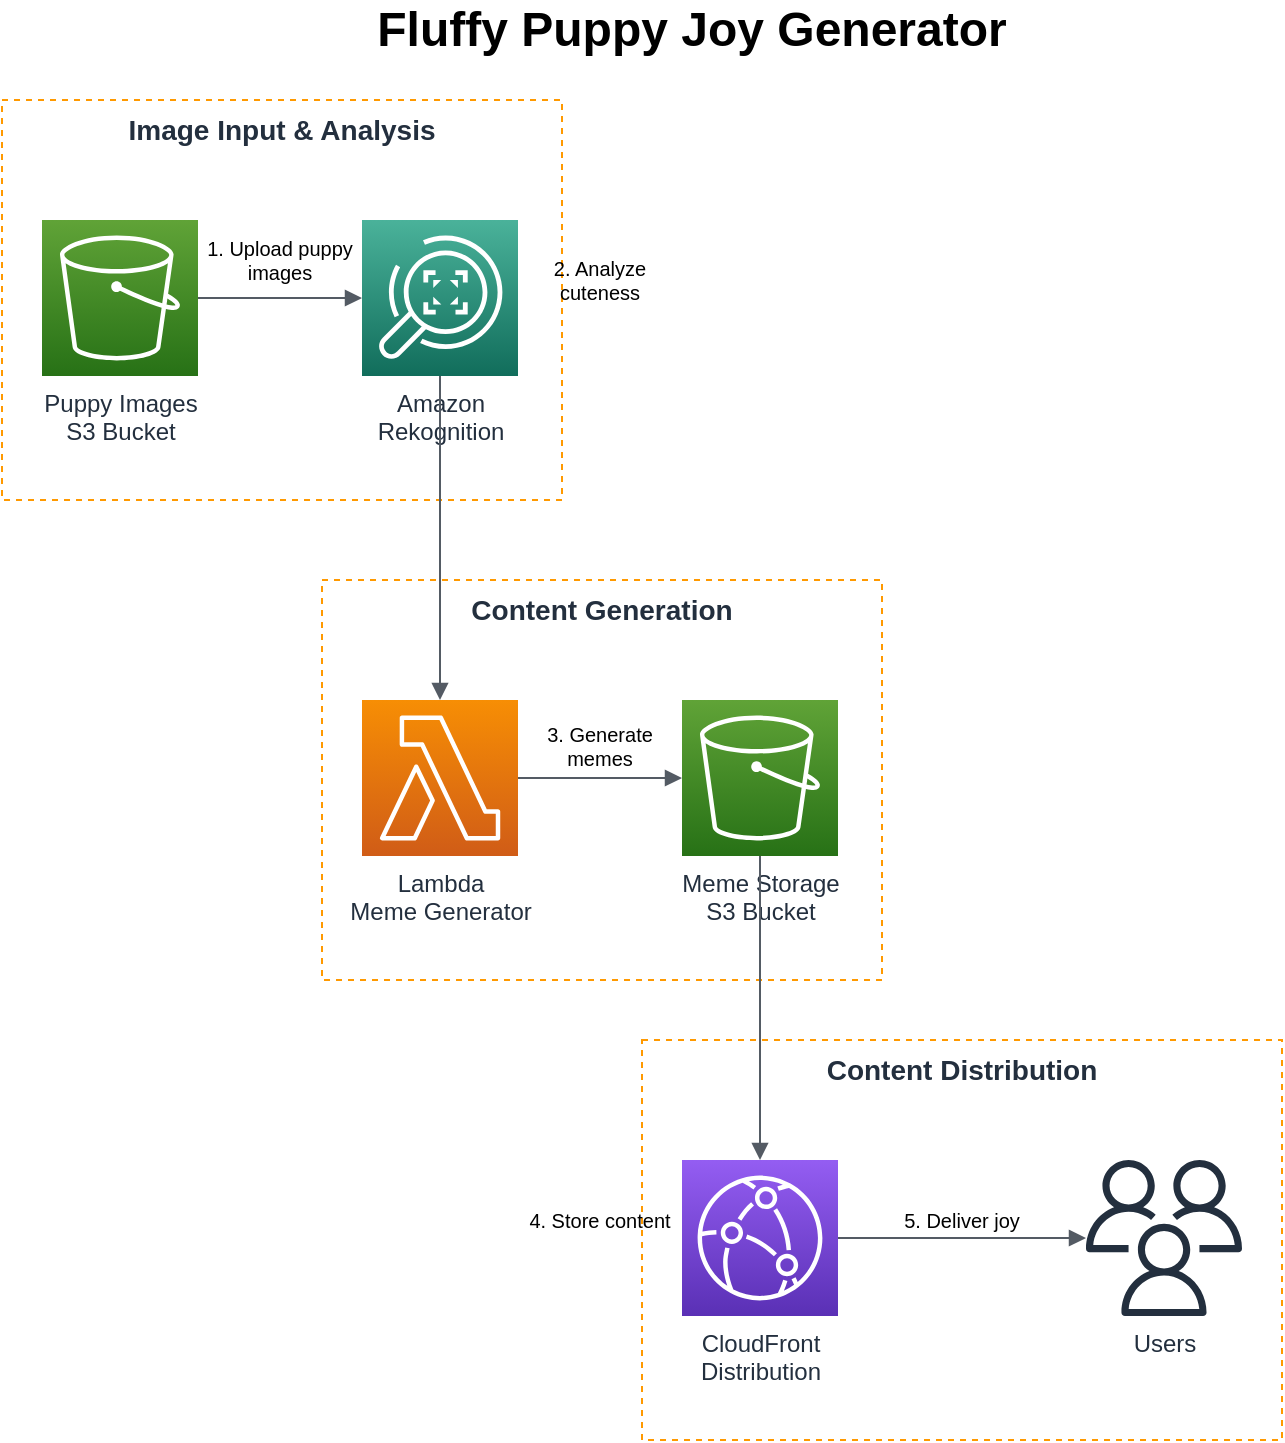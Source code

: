 <mxfile>
    <diagram id="-zeOg2Jk3RjLmgY2KfjL" name="Fluffy Puppy Joy Generator">
        <mxGraphModel dx="858" dy="747" grid="1" gridSize="10" guides="1" tooltips="1" connect="1" arrows="1" fold="1" page="1" pageScale="1" pageWidth="850" pageHeight="1100" background="#ffffff" math="0" shadow="0">
            <root>
                <mxCell id="0"/>
                <mxCell id="1" parent="0"/>
                <mxCell id="2" value="Fluffy Puppy Joy Generator" style="text;html=1;strokeColor=none;fillColor=none;align=center;verticalAlign=middle;whiteSpace=wrap;rounded=0;fontSize=24;fontStyle=1" parent="1" vertex="1">
                    <mxGeometry x="175" y="30" width="500" height="30" as="geometry"/>
                </mxCell>
                <mxCell id="3" value="Image Input &amp; Analysis" style="fillColor=none;strokeColor=#FF9900;dashed=1;verticalAlign=top;fontStyle=1;fontColor=#232F3E;whiteSpace=wrap;html=1;fontSize=14;" parent="1" vertex="1">
                    <mxGeometry x="80" y="80" width="280" height="200" as="geometry"/>
                </mxCell>
                <mxCell id="4" value="Content Generation" style="fillColor=none;strokeColor=#FF9900;dashed=1;verticalAlign=top;fontStyle=1;fontColor=#232F3E;whiteSpace=wrap;html=1;fontSize=14;" parent="1" vertex="1">
                    <mxGeometry x="240" y="320" width="280" height="200" as="geometry"/>
                </mxCell>
                <mxCell id="5" value="Content Distribution" style="fillColor=none;strokeColor=#FF9900;dashed=1;verticalAlign=top;fontStyle=1;fontColor=#232F3E;whiteSpace=wrap;html=1;fontSize=14;" parent="1" vertex="1">
                    <mxGeometry x="400" y="550" width="320" height="200" as="geometry"/>
                </mxCell>
                <mxCell id="6" value="Puppy Images&lt;br&gt;S3 Bucket" style="sketch=0;points=[[0,0,0],[0.25,0,0],[0.5,0,0],[0.75,0,0],[1,0,0],[0,1,0],[0.25,1,0],[0.5,1,0],[0.75,1,0],[1,1,0],[0,0.25,0],[0,0.5,0],[0,0.75,0],[1,0.25,0],[1,0.5,0],[1,0.75,0]];outlineConnect=0;fontColor=#232F3E;gradientColor=#60A337;gradientDirection=north;fillColor=#277116;strokeColor=#ffffff;dashed=0;verticalLabelPosition=bottom;verticalAlign=top;align=center;html=1;fontSize=12;fontStyle=0;aspect=fixed;shape=mxgraph.aws4.resourceIcon;resIcon=mxgraph.aws4.s3;" parent="1" vertex="1">
                    <mxGeometry x="100" y="140" width="78" height="78" as="geometry"/>
                </mxCell>
                <mxCell id="7" value="Amazon&#10;Rekognition" style="sketch=0;points=[[0,0,0],[0.25,0,0],[0.5,0,0],[0.75,0,0],[1,0,0],[0,1,0],[0.25,1,0],[0.5,1,0],[0.75,1,0],[1,1,0],[0,0.25,0],[0,0.5,0],[0,0.75,0],[1,0.25,0],[1,0.5,0],[1,0.75,0]];outlineConnect=0;fontColor=#232F3E;gradientColor=#4AB29A;gradientDirection=north;fillColor=#116D5B;strokeColor=#ffffff;dashed=0;verticalLabelPosition=bottom;verticalAlign=top;align=center;html=1;fontSize=12;fontStyle=0;aspect=fixed;shape=mxgraph.aws4.resourceIcon;resIcon=mxgraph.aws4.rekognition;" parent="1" vertex="1">
                    <mxGeometry x="260" y="140" width="78" height="78" as="geometry"/>
                </mxCell>
                <mxCell id="8" value="Lambda&#10;Meme Generator" style="sketch=0;points=[[0,0,0],[0.25,0,0],[0.5,0,0],[0.75,0,0],[1,0,0],[0,1,0],[0.25,1,0],[0.5,1,0],[0.75,1,0],[1,1,0],[0,0.25,0],[0,0.5,0],[0,0.75,0],[1,0.25,0],[1,0.5,0],[1,0.75,0]];outlineConnect=0;fontColor=#232F3E;gradientColor=#F78E04;gradientDirection=north;fillColor=#D05C17;strokeColor=#ffffff;dashed=0;verticalLabelPosition=bottom;verticalAlign=top;align=center;html=1;fontSize=12;fontStyle=0;aspect=fixed;shape=mxgraph.aws4.resourceIcon;resIcon=mxgraph.aws4.lambda;" parent="1" vertex="1">
                    <mxGeometry x="260" y="380" width="78" height="78" as="geometry"/>
                </mxCell>
                <mxCell id="9" value="Meme Storage&#10;S3 Bucket" style="sketch=0;points=[[0,0,0],[0.25,0,0],[0.5,0,0],[0.75,0,0],[1,0,0],[0,1,0],[0.25,1,0],[0.5,1,0],[0.75,1,0],[1,1,0],[0,0.25,0],[0,0.5,0],[0,0.75,0],[1,0.25,0],[1,0.5,0],[1,0.75,0]];outlineConnect=0;fontColor=#232F3E;gradientColor=#60A337;gradientDirection=north;fillColor=#277116;strokeColor=#ffffff;dashed=0;verticalLabelPosition=bottom;verticalAlign=top;align=center;html=1;fontSize=12;fontStyle=0;aspect=fixed;shape=mxgraph.aws4.resourceIcon;resIcon=mxgraph.aws4.s3;" parent="1" vertex="1">
                    <mxGeometry x="420" y="380" width="78" height="78" as="geometry"/>
                </mxCell>
                <mxCell id="10" value="CloudFront&#10;Distribution" style="sketch=0;points=[[0,0,0],[0.25,0,0],[0.5,0,0],[0.75,0,0],[1,0,0],[0,1,0],[0.25,1,0],[0.5,1,0],[0.75,1,0],[1,1,0],[0,0.25,0],[0,0.5,0],[0,0.75,0],[1,0.25,0],[1,0.5,0],[1,0.75,0]];outlineConnect=0;fontColor=#232F3E;gradientColor=#945DF2;gradientDirection=north;fillColor=#5A30B5;strokeColor=#ffffff;dashed=0;verticalLabelPosition=bottom;verticalAlign=top;align=center;html=1;fontSize=12;fontStyle=0;aspect=fixed;shape=mxgraph.aws4.resourceIcon;resIcon=mxgraph.aws4.cloudfront;" parent="1" vertex="1">
                    <mxGeometry x="420" y="610" width="78" height="78" as="geometry"/>
                </mxCell>
                <mxCell id="11" value="Users" style="sketch=0;outlineConnect=0;fontColor=#232F3E;gradientColor=none;fillColor=#232F3E;strokeColor=none;dashed=0;verticalLabelPosition=bottom;verticalAlign=top;align=center;html=1;fontSize=12;fontStyle=0;aspect=fixed;pointerEvents=1;shape=mxgraph.aws4.users;" parent="1" vertex="1">
                    <mxGeometry x="622" y="610" width="78" height="78" as="geometry"/>
                </mxCell>
                <mxCell id="12" value="" style="edgeStyle=orthogonalEdgeStyle;html=1;endArrow=block;elbow=vertical;startArrow=none;endFill=1;strokeColor=#545B64;rounded=0;" parent="1" source="6" target="7" edge="1">
                    <mxGeometry width="100" relative="1" as="geometry"/>
                </mxCell>
                <mxCell id="13" value="" style="edgeStyle=orthogonalEdgeStyle;html=1;endArrow=block;elbow=vertical;startArrow=none;endFill=1;strokeColor=#545B64;rounded=0;" parent="1" source="7" target="8" edge="1">
                    <mxGeometry width="100" relative="1" as="geometry"/>
                </mxCell>
                <mxCell id="14" value="" style="edgeStyle=orthogonalEdgeStyle;html=1;endArrow=block;elbow=vertical;startArrow=none;endFill=1;strokeColor=#545B64;rounded=0;" parent="1" source="8" target="9" edge="1">
                    <mxGeometry width="100" relative="1" as="geometry"/>
                </mxCell>
                <mxCell id="15" value="" style="edgeStyle=orthogonalEdgeStyle;html=1;endArrow=block;elbow=vertical;startArrow=none;endFill=1;strokeColor=#545B64;rounded=0;" parent="1" source="9" target="10" edge="1">
                    <mxGeometry width="100" relative="1" as="geometry"/>
                </mxCell>
                <mxCell id="16" value="" style="edgeStyle=orthogonalEdgeStyle;html=1;endArrow=block;elbow=vertical;startArrow=none;endFill=1;strokeColor=#545B64;rounded=0;" parent="1" source="10" target="11" edge="1">
                    <mxGeometry width="100" relative="1" as="geometry"/>
                </mxCell>
                <mxCell id="17" value="1. Upload puppy images" style="text;html=1;strokeColor=none;fillColor=none;align=center;verticalAlign=middle;whiteSpace=wrap;rounded=0;fontSize=10;" parent="1" vertex="1">
                    <mxGeometry x="178" y="150" width="82" height="20" as="geometry"/>
                </mxCell>
                <mxCell id="18" value="2. Analyze cuteness" style="text;html=1;strokeColor=none;fillColor=none;align=center;verticalAlign=middle;whiteSpace=wrap;rounded=0;fontSize=10;" parent="1" vertex="1">
                    <mxGeometry x="338" y="160" width="82" height="20" as="geometry"/>
                </mxCell>
                <mxCell id="19" value="3. Generate memes" style="text;html=1;strokeColor=none;fillColor=none;align=center;verticalAlign=middle;whiteSpace=wrap;rounded=0;fontSize=10;" parent="1" vertex="1">
                    <mxGeometry x="338" y="393" width="82" height="20" as="geometry"/>
                </mxCell>
                <mxCell id="20" value="4. Store content" style="text;html=1;strokeColor=none;fillColor=none;align=center;verticalAlign=middle;whiteSpace=wrap;rounded=0;fontSize=10;" parent="1" vertex="1">
                    <mxGeometry x="338" y="630" width="82" height="20" as="geometry"/>
                </mxCell>
                <mxCell id="21" value="5. Deliver joy" style="text;html=1;strokeColor=none;fillColor=none;align=center;verticalAlign=middle;whiteSpace=wrap;rounded=0;fontSize=10;" parent="1" vertex="1">
                    <mxGeometry x="519" y="630" width="82" height="20" as="geometry"/>
                </mxCell>
            </root>
        </mxGraphModel>
    </diagram>
</mxfile>